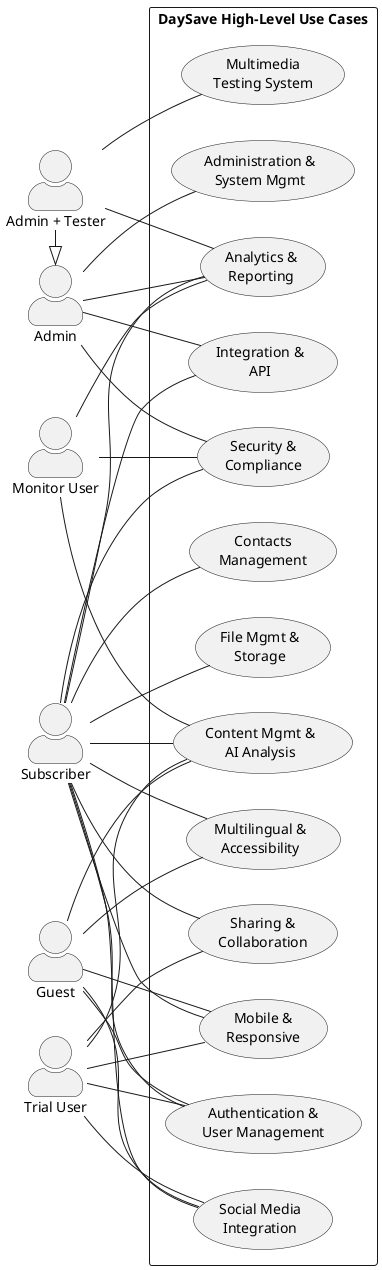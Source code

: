 @startuml
left to right direction

skinparam actorStyle awesome

actor Guest
actor "Trial User" as Trial
actor "Subscriber" as Subscriber
actor "Monitor User" as Monitor
actor Admin
actor "Admin + Tester" as AdminTester

rectangle "DaySave High-Level Use Cases" {
  usecase "Authentication &\nUser Management" as UC_Auth
  usecase "Social Media\nIntegration" as UC_Social
  usecase "Content Mgmt &\nAI Analysis" as UC_Content
  usecase "Contacts\nManagement" as UC_Contacts
  usecase "Sharing &\nCollaboration" as UC_Sharing
  usecase "File Mgmt &\nStorage" as UC_Files
  usecase "Administration &\nSystem Mgmt" as UC_Admin
  usecase "Multimedia\nTesting System" as UC_Testing
  usecase "Multilingual &\nAccessibility" as UC_I18n
  usecase "Security &\nCompliance" as UC_Security
  usecase "Integration &\nAPI" as UC_API
  usecase "Mobile &\nResponsive" as UC_Mobile
  usecase "Analytics &\nReporting" as UC_Analytics
}

Guest -- UC_Auth
Guest -- UC_Social
Guest -- UC_Content
Guest -- UC_I18n
Guest -- UC_Mobile

Trial -- UC_Auth
Trial -- UC_Social
Trial -- UC_Content
Trial -- UC_Sharing
Trial -- UC_Mobile

Subscriber -- UC_Auth
Subscriber -- UC_Social
Subscriber -- UC_Content
Subscriber -- UC_Contacts
Subscriber -- UC_Sharing
Subscriber -- UC_Files
Subscriber -- UC_I18n
Subscriber -- UC_Security
Subscriber -- UC_API
Subscriber -- UC_Mobile
Subscriber -- UC_Analytics

Monitor -- UC_Content
Monitor -- UC_Analytics
Monitor -- UC_Security

Admin -- UC_Admin
Admin -- UC_Security
Admin -- UC_API
Admin -- UC_Analytics

AdminTester -|> Admin
AdminTester -- UC_Testing
AdminTester -- UC_Analytics

@enduml


